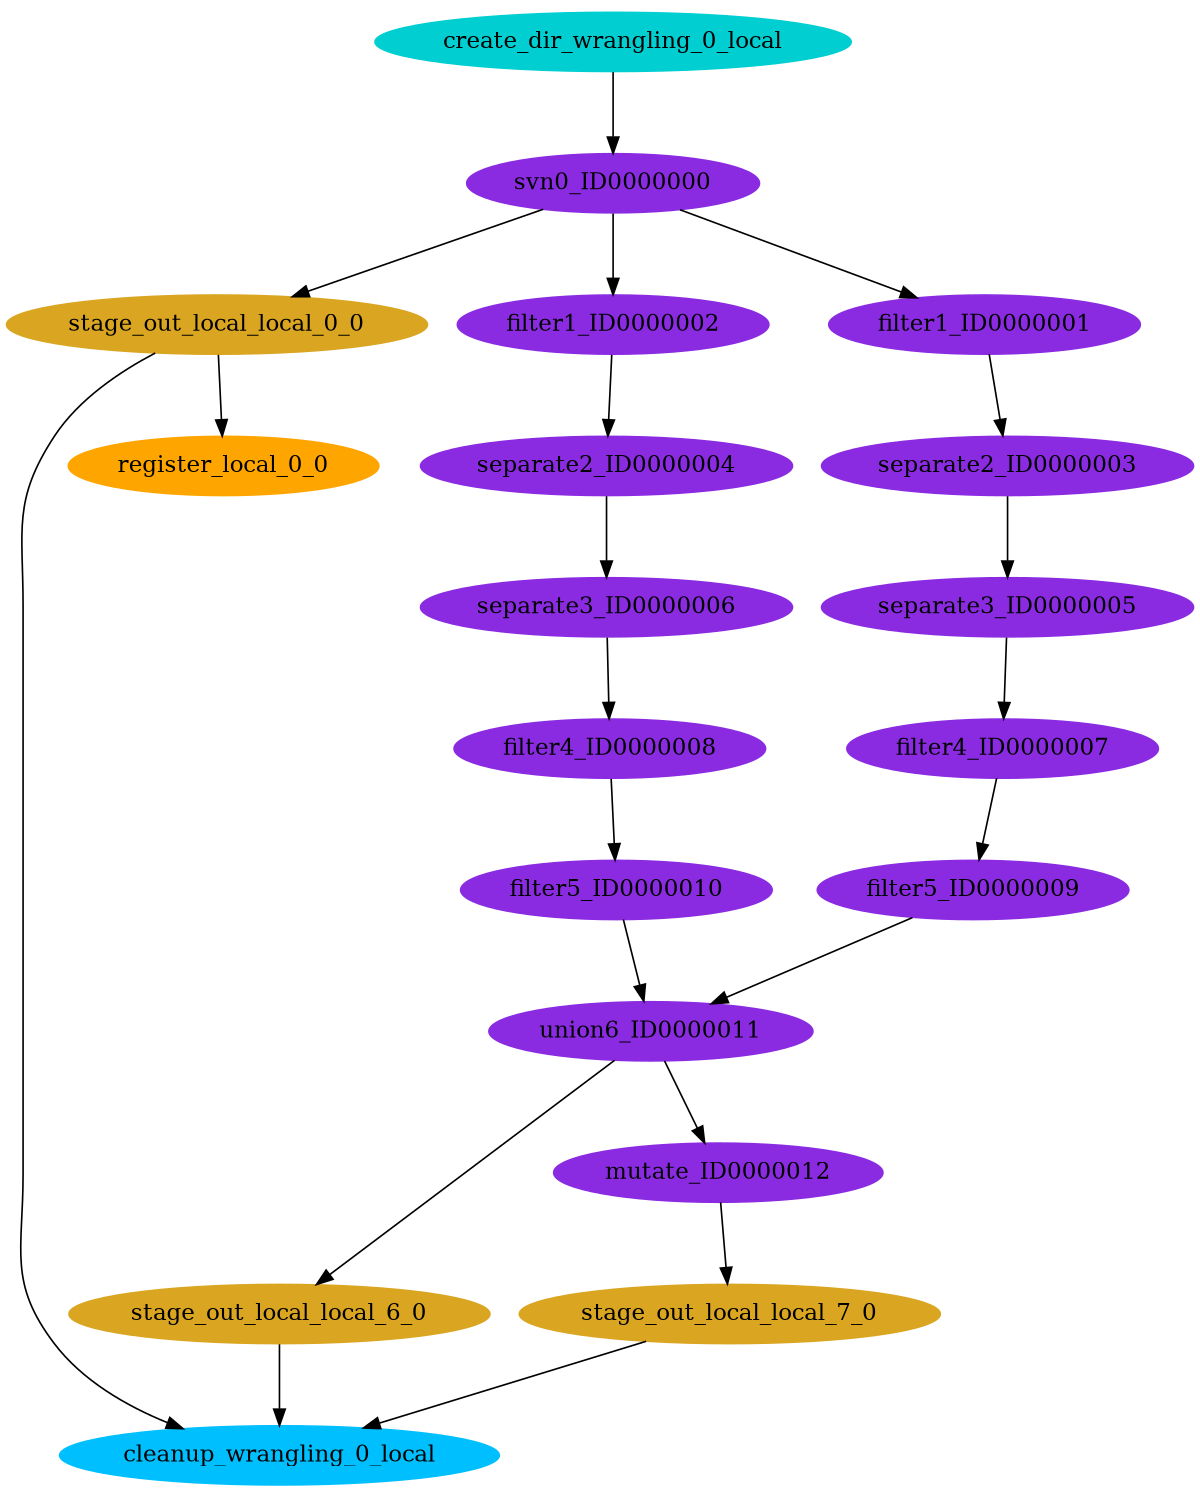 digraph E {
size="8.0,10.0"
ratio=fill
node [shape=ellipse]
edge [arrowhead=normal, arrowsize=1.0]
	"filter5_ID0000009" [color=blueviolet,style=filled,label="filter5_ID0000009"]
	"cleanup_wrangling_0_local" [color=deepskyblue,style=filled,label="cleanup_wrangling_0_local"]
	"stage_out_local_local_7_0" [color=goldenrod,style=filled,label="stage_out_local_local_7_0"]
	"stage_out_local_local_6_0" [color=goldenrod,style=filled,label="stage_out_local_local_6_0"]
	"stage_out_local_local_0_0" [color=goldenrod,style=filled,label="stage_out_local_local_0_0"]
	"filter4_ID0000008" [color=blueviolet,style=filled,label="filter4_ID0000008"]
	"filter4_ID0000007" [color=blueviolet,style=filled,label="filter4_ID0000007"]
	"filter5_ID0000010" [color=blueviolet,style=filled,label="filter5_ID0000010"]
	"union6_ID0000011" [color=blueviolet,style=filled,label="union6_ID0000011"]
	"create_dir_wrangling_0_local" [color=darkturquoise,style=filled,label="create_dir_wrangling_0_local"]
	"register_local_0_0" [color=orange,style=filled,label="register_local_0_0"]
	"filter1_ID0000002" [color=blueviolet,style=filled,label="filter1_ID0000002"]
	"separate2_ID0000003" [color=blueviolet,style=filled,label="separate2_ID0000003"]
	"filter1_ID0000001" [color=blueviolet,style=filled,label="filter1_ID0000001"]
	"separate2_ID0000004" [color=blueviolet,style=filled,label="separate2_ID0000004"]
	"separate3_ID0000006" [color=blueviolet,style=filled,label="separate3_ID0000006"]
	"mutate_ID0000012" [color=blueviolet,style=filled,label="mutate_ID0000012"]
	"svn0_ID0000000" [color=blueviolet,style=filled,label="svn0_ID0000000"]
	"separate3_ID0000005" [color=blueviolet,style=filled,label="separate3_ID0000005"]

	"filter5_ID0000009" -> "union6_ID0000011"
	"stage_out_local_local_7_0" -> "cleanup_wrangling_0_local"
	"stage_out_local_local_6_0" -> "cleanup_wrangling_0_local"
	"stage_out_local_local_0_0" -> "cleanup_wrangling_0_local"
	"stage_out_local_local_0_0" -> "register_local_0_0"
	"filter4_ID0000008" -> "filter5_ID0000010"
	"filter4_ID0000007" -> "filter5_ID0000009"
	"filter5_ID0000010" -> "union6_ID0000011"
	"union6_ID0000011" -> "stage_out_local_local_6_0"
	"union6_ID0000011" -> "mutate_ID0000012"
	"create_dir_wrangling_0_local" -> "svn0_ID0000000"
	"filter1_ID0000002" -> "separate2_ID0000004"
	"separate2_ID0000003" -> "separate3_ID0000005"
	"filter1_ID0000001" -> "separate2_ID0000003"
	"separate2_ID0000004" -> "separate3_ID0000006"
	"separate3_ID0000006" -> "filter4_ID0000008"
	"mutate_ID0000012" -> "stage_out_local_local_7_0"
	"svn0_ID0000000" -> "filter1_ID0000002"
	"svn0_ID0000000" -> "stage_out_local_local_0_0"
	"svn0_ID0000000" -> "filter1_ID0000001"
	"separate3_ID0000005" -> "filter4_ID0000007"
}
